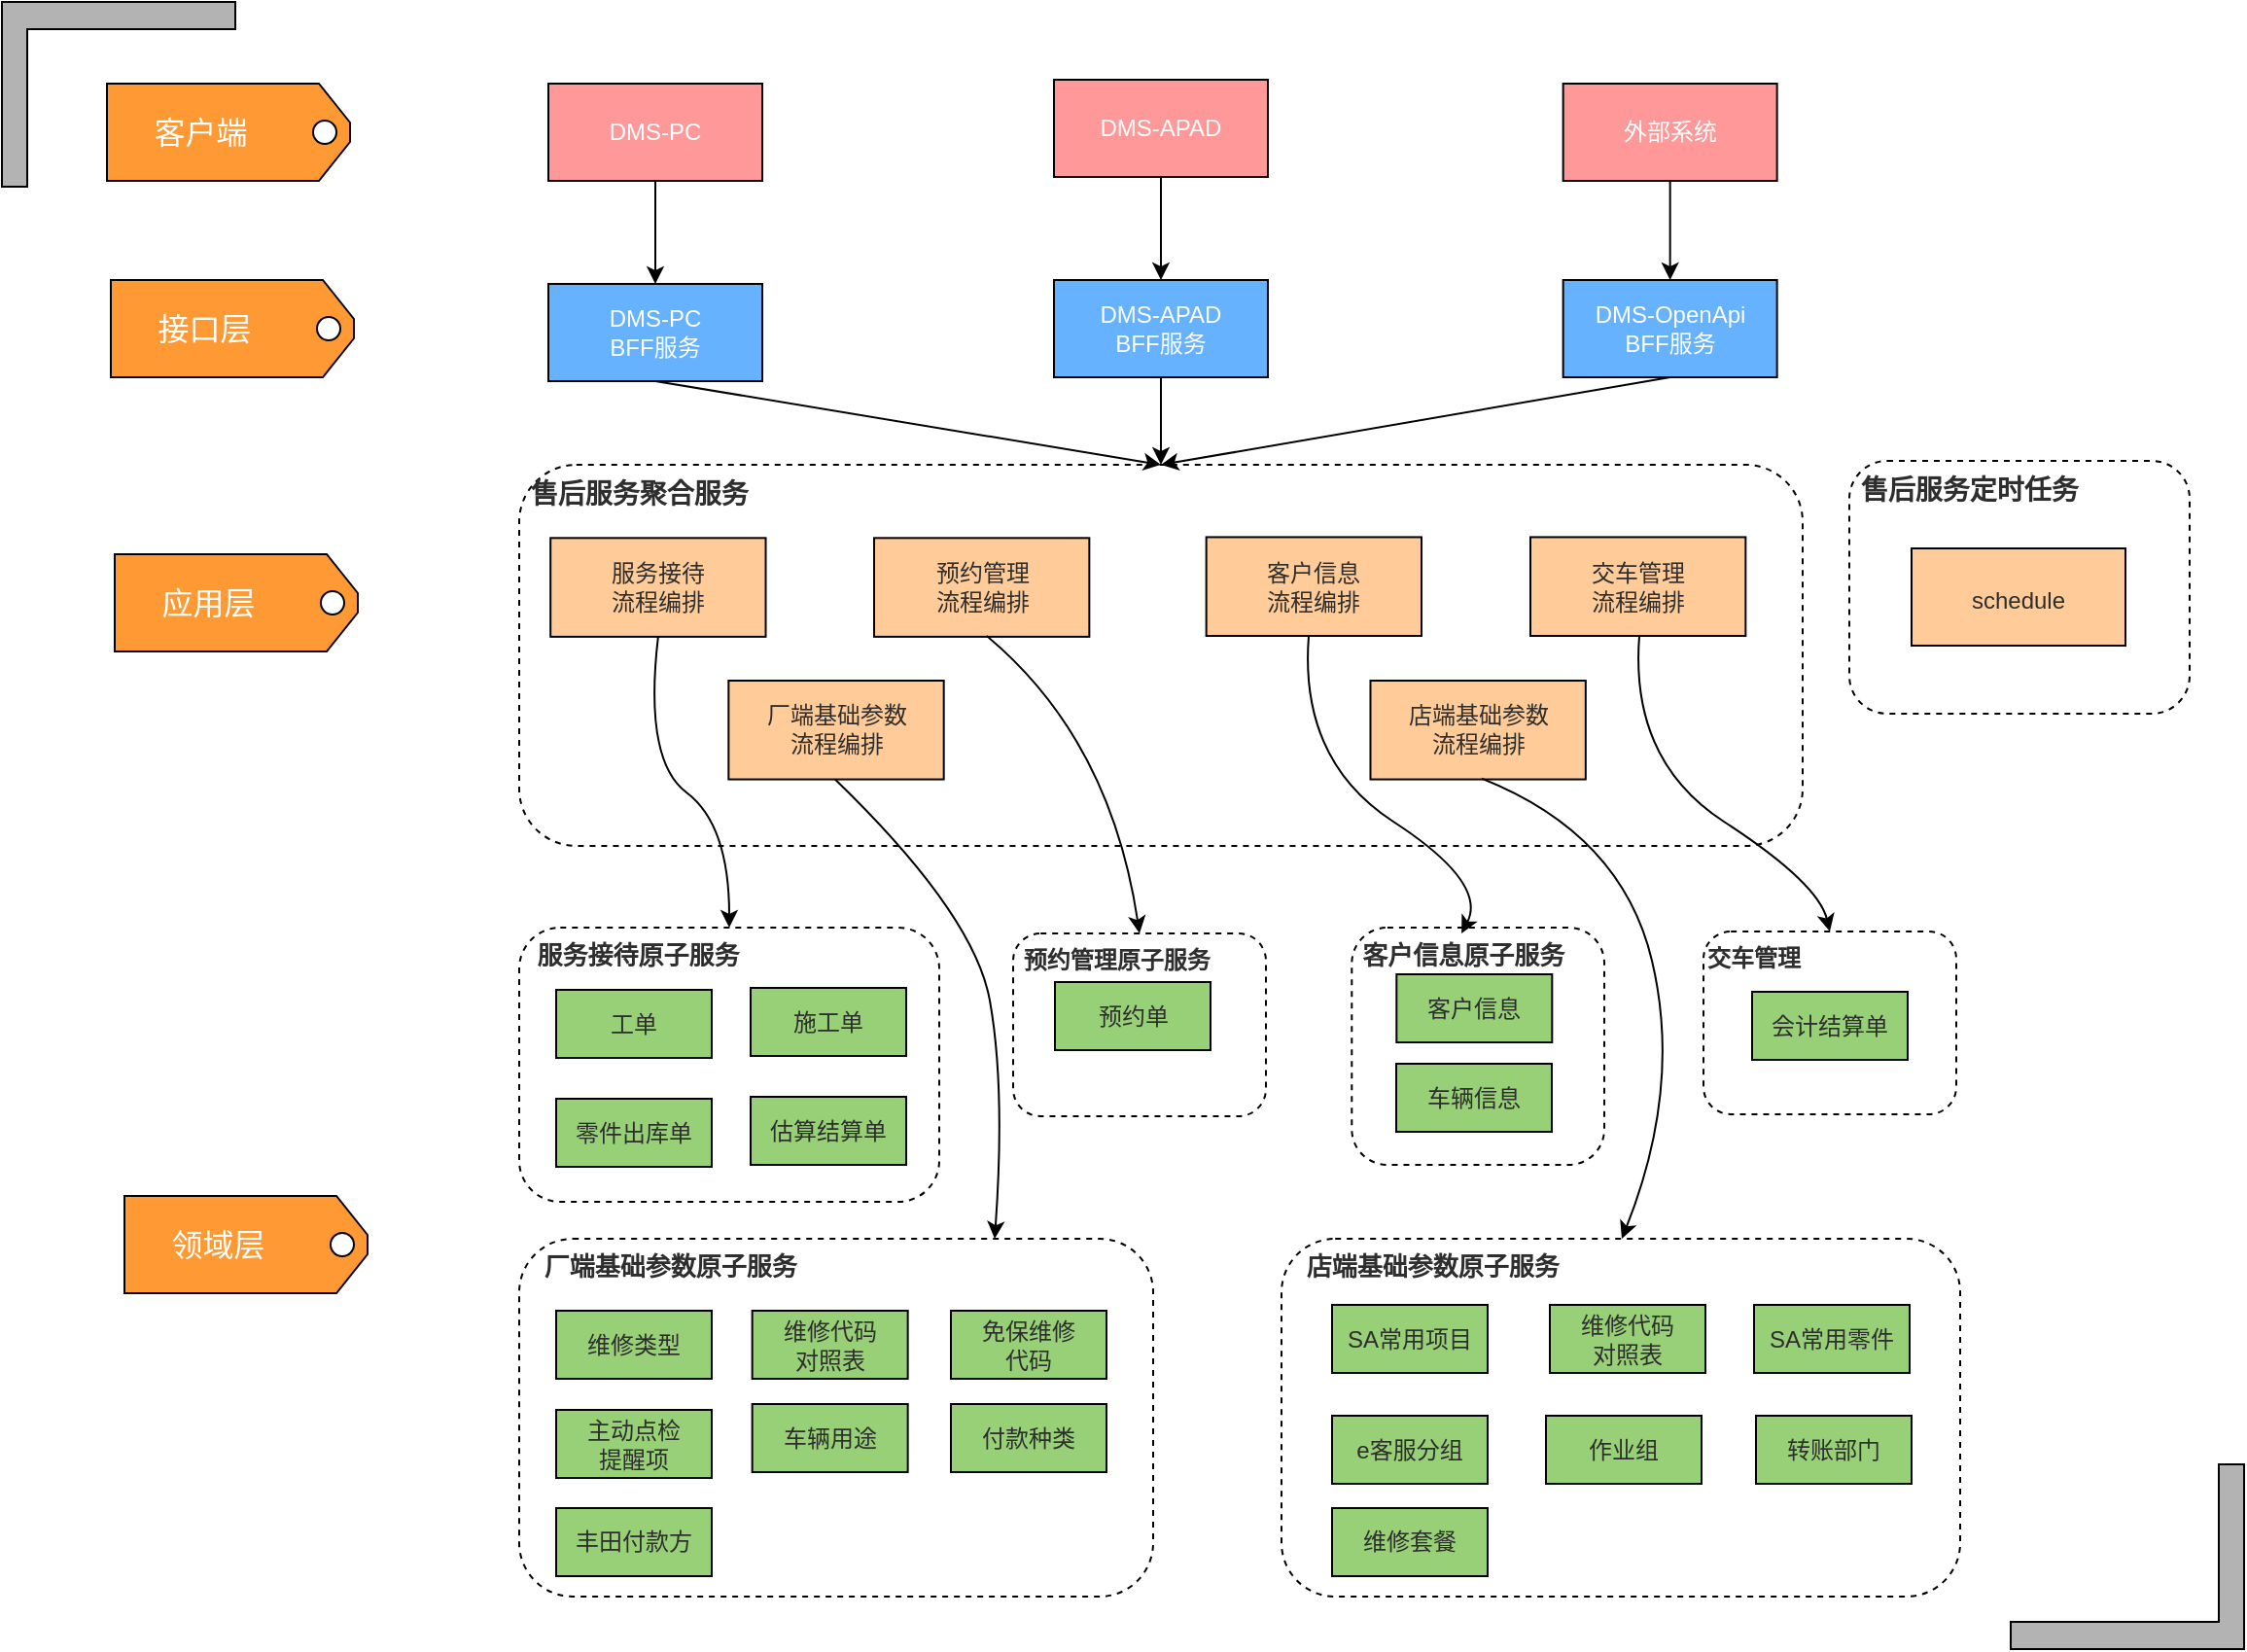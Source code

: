 <mxfile version="16.4.5" type="github">
  <diagram id="rxQ1Elv-ItG-_THpZZtT" name="第 1 页">
    <mxGraphModel dx="1483" dy="766" grid="0" gridSize="10" guides="1" tooltips="1" connect="1" arrows="1" fold="1" page="1" pageScale="1" pageWidth="1169" pageHeight="1654" math="0" shadow="0">
      <root>
        <mxCell id="0" />
        <mxCell id="1" parent="0" />
        <mxCell id="jHMa6xc9n_6trjZNkkyf-11" value="&amp;nbsp;&lt;b&gt;预约管理原子服务&lt;/b&gt;" style="rounded=1;whiteSpace=wrap;html=1;fontSize=12;fontColor=#2E2E2E;fillColor=#FFFFFF;dashed=1;align=left;verticalAlign=top;" vertex="1" parent="1">
          <mxGeometry x="524" y="484" width="130" height="94" as="geometry" />
        </mxCell>
        <mxCell id="jHMa6xc9n_6trjZNkkyf-2" value="&lt;b&gt;&lt;font style=&quot;font-size: 13px&quot;&gt;&lt;font style=&quot;font-size: 13px&quot;&gt;&amp;nbsp;&amp;nbsp; 厂端基础参数&lt;/font&gt;&lt;/font&gt;&lt;font style=&quot;font-size: 13px&quot;&gt;原子服务&lt;/font&gt;&lt;/b&gt;" style="rounded=1;whiteSpace=wrap;html=1;fontSize=12;fontColor=#2E2E2E;fillColor=#FFFFFF;dashed=1;align=left;verticalAlign=top;" vertex="1" parent="1">
          <mxGeometry x="270" y="641" width="326" height="184" as="geometry" />
        </mxCell>
        <mxCell id="i3OPoqDQxN0986Pk2l1O-22" value="&lt;div style=&quot;font-size: 14px&quot; align=&quot;left&quot;&gt;&lt;font style=&quot;font-size: 14px&quot;&gt;&lt;b&gt;&lt;font style=&quot;font-size: 14px&quot; color=&quot;#2E2E2E&quot;&gt;&amp;nbsp;售后服务聚合服务&lt;/font&gt;&lt;/b&gt;&lt;/font&gt;&lt;/div&gt;" style="rounded=1;whiteSpace=wrap;html=1;fontSize=18;fontColor=#FFFFFF;fillColor=#FFFFFF;dashed=1;align=left;horizontal=1;verticalAlign=top;" parent="1" vertex="1">
          <mxGeometry x="270" y="243" width="660" height="196" as="geometry" />
        </mxCell>
        <mxCell id="i3OPoqDQxN0986Pk2l1O-4" style="edgeStyle=orthogonalEdgeStyle;rounded=0;orthogonalLoop=1;jettySize=auto;html=1;exitX=0.5;exitY=0;exitDx=0;exitDy=0;fontSize=18;fontColor=#FFFFFF;startArrow=none;" parent="1" source="i3OPoqDQxN0986Pk2l1O-2" edge="1">
          <mxGeometry relative="1" as="geometry">
            <mxPoint x="173" y="73" as="targetPoint" />
          </mxGeometry>
        </mxCell>
        <mxCell id="i3OPoqDQxN0986Pk2l1O-6" value="" style="group" parent="1" vertex="1" connectable="0">
          <mxGeometry x="58" y="47" width="125" height="50" as="geometry" />
        </mxCell>
        <mxCell id="i3OPoqDQxN0986Pk2l1O-1" value="&lt;div style=&quot;font-size: 16px&quot; align=&quot;left&quot;&gt;&lt;font style=&quot;font-size: 16px&quot; color=&quot;#FFFFFF&quot;&gt;&amp;nbsp;&amp;nbsp;&amp;nbsp;&amp;nbsp; 客户端&lt;/font&gt;&lt;/div&gt;" style="shape=loopLimit;whiteSpace=wrap;html=1;rotation=0;direction=south;fillColor=#FF9933;align=left;" parent="i3OPoqDQxN0986Pk2l1O-6" vertex="1">
          <mxGeometry width="125" height="50" as="geometry" />
        </mxCell>
        <mxCell id="i3OPoqDQxN0986Pk2l1O-2" value="" style="ellipse;whiteSpace=wrap;html=1;aspect=fixed;" parent="i3OPoqDQxN0986Pk2l1O-6" vertex="1">
          <mxGeometry x="106" y="19" width="12" height="12" as="geometry" />
        </mxCell>
        <mxCell id="i3OPoqDQxN0986Pk2l1O-7" value="" style="group" parent="1" vertex="1" connectable="0">
          <mxGeometry x="60" y="148" width="125" height="50" as="geometry" />
        </mxCell>
        <mxCell id="i3OPoqDQxN0986Pk2l1O-8" value="&lt;div style=&quot;font-size: 16px&quot; align=&quot;left&quot;&gt;&lt;font style=&quot;font-size: 16px&quot; color=&quot;#FFFFFF&quot;&gt;&amp;nbsp;&amp;nbsp;&amp;nbsp;&amp;nbsp; 接口层&lt;br&gt;&lt;/font&gt;&lt;/div&gt;" style="shape=loopLimit;whiteSpace=wrap;html=1;rotation=0;direction=south;fillColor=#FF9933;align=left;" parent="i3OPoqDQxN0986Pk2l1O-7" vertex="1">
          <mxGeometry width="125" height="50" as="geometry" />
        </mxCell>
        <mxCell id="i3OPoqDQxN0986Pk2l1O-9" value="" style="ellipse;whiteSpace=wrap;html=1;aspect=fixed;" parent="i3OPoqDQxN0986Pk2l1O-7" vertex="1">
          <mxGeometry x="106" y="19" width="12" height="12" as="geometry" />
        </mxCell>
        <mxCell id="i3OPoqDQxN0986Pk2l1O-10" value="" style="group" parent="1" vertex="1" connectable="0">
          <mxGeometry x="62" y="289" width="125" height="50" as="geometry" />
        </mxCell>
        <mxCell id="i3OPoqDQxN0986Pk2l1O-11" value="&lt;div style=&quot;font-size: 16px&quot; align=&quot;left&quot;&gt;&lt;font style=&quot;font-size: 16px&quot; color=&quot;#FFFFFF&quot;&gt;&amp;nbsp;&amp;nbsp;&amp;nbsp;&amp;nbsp; 应用层&lt;br&gt;&lt;/font&gt;&lt;/div&gt;" style="shape=loopLimit;whiteSpace=wrap;html=1;rotation=0;direction=south;fillColor=#FF9933;align=left;" parent="i3OPoqDQxN0986Pk2l1O-10" vertex="1">
          <mxGeometry width="125" height="50" as="geometry" />
        </mxCell>
        <mxCell id="i3OPoqDQxN0986Pk2l1O-12" value="" style="ellipse;whiteSpace=wrap;html=1;aspect=fixed;" parent="i3OPoqDQxN0986Pk2l1O-10" vertex="1">
          <mxGeometry x="106" y="19" width="12" height="12" as="geometry" />
        </mxCell>
        <mxCell id="i3OPoqDQxN0986Pk2l1O-14" value="" style="group" parent="1" vertex="1" connectable="0">
          <mxGeometry x="67" y="619" width="125" height="50" as="geometry" />
        </mxCell>
        <mxCell id="i3OPoqDQxN0986Pk2l1O-15" value="&lt;div style=&quot;font-size: 16px&quot; align=&quot;left&quot;&gt;&lt;font style=&quot;font-size: 16px&quot; color=&quot;#FFFFFF&quot;&gt;&amp;nbsp;&amp;nbsp;&amp;nbsp;&amp;nbsp; 领域层&lt;br&gt;&lt;/font&gt;&lt;/div&gt;" style="shape=loopLimit;whiteSpace=wrap;html=1;rotation=0;direction=south;fillColor=#FF9933;align=left;" parent="i3OPoqDQxN0986Pk2l1O-14" vertex="1">
          <mxGeometry width="125" height="50" as="geometry" />
        </mxCell>
        <mxCell id="i3OPoqDQxN0986Pk2l1O-16" value="" style="ellipse;whiteSpace=wrap;html=1;aspect=fixed;" parent="i3OPoqDQxN0986Pk2l1O-14" vertex="1">
          <mxGeometry x="106" y="19" width="12" height="12" as="geometry" />
        </mxCell>
        <mxCell id="i3OPoqDQxN0986Pk2l1O-45" style="edgeStyle=orthogonalEdgeStyle;rounded=0;orthogonalLoop=1;jettySize=auto;html=1;exitX=0.5;exitY=1;exitDx=0;exitDy=0;fontSize=12;fontColor=#2E2E2E;" parent="1" source="i3OPoqDQxN0986Pk2l1O-17" target="i3OPoqDQxN0986Pk2l1O-21" edge="1">
          <mxGeometry relative="1" as="geometry" />
        </mxCell>
        <mxCell id="i3OPoqDQxN0986Pk2l1O-17" value="&lt;font style=&quot;font-size: 12px;&quot;&gt;DMS-PC&lt;/font&gt;" style="rounded=0;whiteSpace=wrap;html=1;fontSize=12;fontColor=#FFFFFF;fillColor=#FF9999;" parent="1" vertex="1">
          <mxGeometry x="285" y="47" width="110" height="50" as="geometry" />
        </mxCell>
        <mxCell id="i3OPoqDQxN0986Pk2l1O-21" value="&lt;div style=&quot;font-size: 12px&quot;&gt;&lt;font style=&quot;font-size: 12px&quot;&gt;DMS-PC&lt;/font&gt;&lt;/div&gt;&lt;div style=&quot;font-size: 12px&quot;&gt;&lt;font style=&quot;font-size: 12px&quot;&gt;BFF服务&lt;/font&gt;&lt;/div&gt;" style="rounded=0;whiteSpace=wrap;html=1;fontSize=12;fontColor=#FFFFFF;fillColor=#66B2FF;" parent="1" vertex="1">
          <mxGeometry x="285" y="150" width="110" height="50" as="geometry" />
        </mxCell>
        <mxCell id="i3OPoqDQxN0986Pk2l1O-46" style="edgeStyle=orthogonalEdgeStyle;rounded=0;orthogonalLoop=1;jettySize=auto;html=1;exitX=0.5;exitY=1;exitDx=0;exitDy=0;fontSize=12;fontColor=#2E2E2E;" parent="1" edge="1">
          <mxGeometry relative="1" as="geometry">
            <mxPoint x="485" y="97" as="sourcePoint" />
          </mxGeometry>
        </mxCell>
        <mxCell id="i3OPoqDQxN0986Pk2l1O-52" style="edgeStyle=orthogonalEdgeStyle;rounded=0;orthogonalLoop=1;jettySize=auto;html=1;exitX=0.5;exitY=1;exitDx=0;exitDy=0;entryX=0.5;entryY=0;entryDx=0;entryDy=0;fontSize=12;fontColor=#2E2E2E;" parent="1" source="i3OPoqDQxN0986Pk2l1O-30" target="i3OPoqDQxN0986Pk2l1O-32" edge="1">
          <mxGeometry relative="1" as="geometry" />
        </mxCell>
        <mxCell id="i3OPoqDQxN0986Pk2l1O-30" value="&lt;font style=&quot;font-size: 12px;&quot;&gt;外部系统&lt;/font&gt;" style="rounded=0;whiteSpace=wrap;html=1;fontSize=12;fontColor=#FFFFFF;fillColor=#FF9999;" parent="1" vertex="1">
          <mxGeometry x="806.83" y="47" width="110" height="50" as="geometry" />
        </mxCell>
        <mxCell id="i3OPoqDQxN0986Pk2l1O-32" value="&lt;div style=&quot;font-size: 12px&quot;&gt;&lt;font style=&quot;font-size: 12px&quot;&gt;DMS-OpenApi&lt;/font&gt;&lt;/div&gt;&lt;div style=&quot;font-size: 12px&quot;&gt;&lt;font style=&quot;font-size: 12px&quot;&gt;BFF服务&lt;/font&gt;&lt;/div&gt;" style="rounded=0;whiteSpace=wrap;html=1;fontSize=12;fontColor=#FFFFFF;fillColor=#66B2FF;" parent="1" vertex="1">
          <mxGeometry x="806.83" y="148" width="110" height="50" as="geometry" />
        </mxCell>
        <mxCell id="i3OPoqDQxN0986Pk2l1O-33" value="&lt;div style=&quot;font-size: 14px&quot; align=&quot;left&quot;&gt;&lt;font style=&quot;font-size: 14px&quot;&gt;&lt;b&gt;&lt;font style=&quot;font-size: 14px&quot; color=&quot;#2E2E2E&quot;&gt;&amp;nbsp;&lt;/font&gt;&lt;/b&gt;&lt;/font&gt;&lt;font style=&quot;font-size: 14px&quot;&gt;&lt;b&gt;&lt;font style=&quot;font-size: 14px&quot; color=&quot;#2E2E2E&quot;&gt;&lt;font style=&quot;font-size: 14px&quot;&gt;&lt;b&gt;&lt;font style=&quot;font-size: 14px&quot; color=&quot;#2E2E2E&quot;&gt;售后服务&lt;/font&gt;&lt;/b&gt;&lt;/font&gt;定时任务&lt;/font&gt;&lt;/b&gt;&lt;/font&gt;&lt;/div&gt;" style="rounded=1;whiteSpace=wrap;html=1;fontSize=18;fontColor=#FFFFFF;fillColor=#FFFFFF;dashed=1;align=left;horizontal=1;verticalAlign=top;" parent="1" vertex="1">
          <mxGeometry x="954" y="241" width="175" height="130" as="geometry" />
        </mxCell>
        <mxCell id="i3OPoqDQxN0986Pk2l1O-34" value="&lt;font style=&quot;font-size: 12px&quot;&gt;schedule&lt;/font&gt;" style="rounded=0;whiteSpace=wrap;html=1;fontSize=16;fontColor=#2E2E2E;fillColor=#FFCC99;" parent="1" vertex="1">
          <mxGeometry x="986" y="286" width="110" height="50" as="geometry" />
        </mxCell>
        <mxCell id="i3OPoqDQxN0986Pk2l1O-56" value="" style="endArrow=classic;html=1;rounded=0;fontSize=12;fontColor=#2E2E2E;exitX=0.5;exitY=1;exitDx=0;exitDy=0;entryX=0.5;entryY=0;entryDx=0;entryDy=0;" parent="1" source="i3OPoqDQxN0986Pk2l1O-21" target="i3OPoqDQxN0986Pk2l1O-22" edge="1">
          <mxGeometry width="50" height="50" relative="1" as="geometry">
            <mxPoint x="429" y="301" as="sourcePoint" />
            <mxPoint x="479" y="251" as="targetPoint" />
          </mxGeometry>
        </mxCell>
        <mxCell id="i3OPoqDQxN0986Pk2l1O-59" value="" style="endArrow=classic;html=1;rounded=0;fontSize=12;fontColor=#2E2E2E;exitX=0.5;exitY=1;exitDx=0;exitDy=0;entryX=0.488;entryY=0;entryDx=0;entryDy=0;entryPerimeter=0;" parent="1" source="i3OPoqDQxN0986Pk2l1O-32" edge="1">
          <mxGeometry width="50" height="50" relative="1" as="geometry">
            <mxPoint x="437" y="301" as="sourcePoint" />
            <mxPoint x="600.08" y="243" as="targetPoint" />
          </mxGeometry>
        </mxCell>
        <mxCell id="i3OPoqDQxN0986Pk2l1O-62" value="&lt;b&gt;&lt;font style=&quot;font-size: 13px&quot;&gt;&lt;font style=&quot;font-size: 13px&quot;&gt;&amp;nbsp;&amp;nbsp; 店端基础参数&lt;/font&gt;&lt;/font&gt;&lt;font style=&quot;font-size: 13px&quot;&gt;原子服务&lt;/font&gt;&lt;/b&gt;" style="rounded=1;whiteSpace=wrap;html=1;fontSize=12;fontColor=#2E2E2E;fillColor=#FFFFFF;dashed=1;align=left;verticalAlign=top;" parent="1" vertex="1">
          <mxGeometry x="662" y="641" width="349" height="184" as="geometry" />
        </mxCell>
        <mxCell id="i3OPoqDQxN0986Pk2l1O-63" value="&lt;div&gt;主动点检&lt;/div&gt;&lt;div&gt;提醒项&lt;/div&gt;" style="rounded=0;whiteSpace=wrap;html=1;fontSize=12;fontColor=#2E2E2E;fillColor=#97D077;" parent="1" vertex="1">
          <mxGeometry x="289" y="729" width="80" height="35" as="geometry" />
        </mxCell>
        <mxCell id="i3OPoqDQxN0986Pk2l1O-64" value="作业组" style="rounded=0;whiteSpace=wrap;html=1;fontSize=12;fontColor=#2E2E2E;fillColor=#97D077;" parent="1" vertex="1">
          <mxGeometry x="798" y="732" width="80" height="35" as="geometry" />
        </mxCell>
        <mxCell id="i3OPoqDQxN0986Pk2l1O-72" value="&lt;b&gt;交车管理&lt;/b&gt;" style="rounded=1;whiteSpace=wrap;html=1;fontSize=12;fontColor=#2E2E2E;fillColor=#FFFFFF;dashed=1;align=left;verticalAlign=top;" parent="1" vertex="1">
          <mxGeometry x="879" y="483" width="130" height="94" as="geometry" />
        </mxCell>
        <mxCell id="i3OPoqDQxN0986Pk2l1O-74" value="维修类型" style="rounded=0;whiteSpace=wrap;html=1;fontSize=12;fontColor=#2E2E2E;fillColor=#97D077;" parent="1" vertex="1">
          <mxGeometry x="289" y="678" width="80" height="35" as="geometry" />
        </mxCell>
        <mxCell id="i3OPoqDQxN0986Pk2l1O-75" value="SA常用零件" style="rounded=0;whiteSpace=wrap;html=1;fontSize=12;fontColor=#2E2E2E;fillColor=#97D077;" parent="1" vertex="1">
          <mxGeometry x="905" y="675" width="80" height="35" as="geometry" />
        </mxCell>
        <mxCell id="i3OPoqDQxN0986Pk2l1O-76" value="会计结算单" style="rounded=0;whiteSpace=wrap;html=1;fontSize=12;fontColor=#2E2E2E;fillColor=#97D077;" parent="1" vertex="1">
          <mxGeometry x="904" y="514" width="80" height="35" as="geometry" />
        </mxCell>
        <mxCell id="i3OPoqDQxN0986Pk2l1O-77" value="&lt;font style=&quot;font-size: 13px&quot;&gt;&lt;b&gt;&amp;nbsp; 服务接待原子服务&lt;/b&gt;&lt;/font&gt;" style="rounded=1;whiteSpace=wrap;html=1;fontSize=12;fontColor=#2E2E2E;fillColor=#FFFFFF;dashed=1;align=left;verticalAlign=top;" parent="1" vertex="1">
          <mxGeometry x="270" y="481" width="216" height="141" as="geometry" />
        </mxCell>
        <mxCell id="i3OPoqDQxN0986Pk2l1O-78" value="预约单" style="rounded=0;whiteSpace=wrap;html=1;fontSize=12;fontColor=#2E2E2E;fillColor=#97D077;" parent="1" vertex="1">
          <mxGeometry x="545.5" y="509" width="80" height="35" as="geometry" />
        </mxCell>
        <mxCell id="i3OPoqDQxN0986Pk2l1O-80" value="工单" style="rounded=0;whiteSpace=wrap;html=1;fontSize=12;fontColor=#2E2E2E;fillColor=#97D077;" parent="1" vertex="1">
          <mxGeometry x="289.0" y="513" width="80" height="35" as="geometry" />
        </mxCell>
        <mxCell id="i3OPoqDQxN0986Pk2l1O-24" value="服务接待&lt;br style=&quot;font-size: 12px&quot;&gt;&lt;div style=&quot;font-size: 12px&quot;&gt;&lt;font style=&quot;font-size: 12px&quot;&gt;流程编排&lt;br style=&quot;font-size: 12px&quot;&gt;&lt;/font&gt;&lt;/div&gt;" style="rounded=0;whiteSpace=wrap;html=1;fontSize=12;fontColor=#2E2E2E;fillColor=#FFCC99;" parent="1" vertex="1">
          <mxGeometry x="286.098" y="280.656" width="110.671" height="50.781" as="geometry" />
        </mxCell>
        <mxCell id="i3OPoqDQxN0986Pk2l1O-25" value="预约管理&lt;br&gt;&lt;div style=&quot;font-size: 12px&quot;&gt;&lt;font style=&quot;font-size: 12px&quot;&gt;流程编排&lt;/font&gt;&lt;br style=&quot;font-size: 12px&quot;&gt;&lt;/div&gt;" style="rounded=0;whiteSpace=wrap;html=1;fontSize=12;fontColor=#2E2E2E;fillColor=#FFCC99;" parent="1" vertex="1">
          <mxGeometry x="452.504" y="280.656" width="110.671" height="50.781" as="geometry" />
        </mxCell>
        <mxCell id="i3OPoqDQxN0986Pk2l1O-26" value="&lt;div style=&quot;font-size: 12px&quot;&gt;&lt;font style=&quot;font-size: 12px&quot;&gt;客户信息&lt;/font&gt;&lt;/div&gt;&lt;div style=&quot;font-size: 12px&quot;&gt;&lt;font style=&quot;font-size: 12px&quot;&gt;流程编排&lt;/font&gt;&lt;/div&gt;" style="rounded=0;whiteSpace=wrap;html=1;fontSize=12;fontColor=#2E2E2E;fillColor=#FFCC99;" parent="1" vertex="1">
          <mxGeometry x="623.331" y="280.216" width="110.671" height="50.781" as="geometry" />
        </mxCell>
        <mxCell id="i3OPoqDQxN0986Pk2l1O-28" value="交车管理&lt;br&gt;&lt;div style=&quot;font-size: 12px&quot;&gt;&lt;font style=&quot;font-size: 12px&quot;&gt;流程编排&lt;/font&gt;&lt;/div&gt;" style="rounded=0;whiteSpace=wrap;html=1;fontSize=12;fontColor=#2E2E2E;fillColor=#FFCC99;" parent="1" vertex="1">
          <mxGeometry x="790.004" y="280.216" width="110.671" height="50.781" as="geometry" />
        </mxCell>
        <mxCell id="i3OPoqDQxN0986Pk2l1O-98" value="" style="shape=corner;whiteSpace=wrap;html=1;fontSize=12;fontColor=#2E2E2E;fillColor=#B3B3B3;dx=13;dy=14;" parent="1" vertex="1">
          <mxGeometry x="4" y="5" width="120" height="95" as="geometry" />
        </mxCell>
        <mxCell id="i3OPoqDQxN0986Pk2l1O-99" value="" style="shape=corner;whiteSpace=wrap;html=1;fontSize=12;fontColor=#2E2E2E;fillColor=#B3B3B3;dx=13;dy=14;rotation=-180;" parent="1" vertex="1">
          <mxGeometry x="1037" y="757" width="120" height="95" as="geometry" />
        </mxCell>
        <mxCell id="-a9_Qz3bq9H2a8sFKD40-7" value="&lt;div&gt;维修代码&lt;/div&gt;&lt;div&gt;对照表&lt;/div&gt;" style="rounded=0;whiteSpace=wrap;html=1;fontSize=12;fontColor=#2E2E2E;fillColor=#97D077;" parent="1" vertex="1">
          <mxGeometry x="800" y="675" width="80" height="35" as="geometry" />
        </mxCell>
        <mxCell id="-a9_Qz3bq9H2a8sFKD40-8" value="SA常用项目" style="rounded=0;whiteSpace=wrap;html=1;fontSize=12;fontColor=#2E2E2E;fillColor=#97D077;" parent="1" vertex="1">
          <mxGeometry x="688" y="675" width="80" height="35" as="geometry" />
        </mxCell>
        <mxCell id="-a9_Qz3bq9H2a8sFKD40-14" value="付款种类" style="rounded=0;whiteSpace=wrap;html=1;fontSize=12;fontColor=#2E2E2E;fillColor=#97D077;" parent="1" vertex="1">
          <mxGeometry x="492" y="726" width="80" height="35" as="geometry" />
        </mxCell>
        <mxCell id="-a9_Qz3bq9H2a8sFKD40-15" value="&lt;div&gt;免保维修&lt;/div&gt;&lt;div&gt;代码&lt;/div&gt;" style="rounded=0;whiteSpace=wrap;html=1;fontSize=12;fontColor=#2E2E2E;fillColor=#97D077;" parent="1" vertex="1">
          <mxGeometry x="492" y="678" width="80" height="35" as="geometry" />
        </mxCell>
        <mxCell id="-a9_Qz3bq9H2a8sFKD40-16" value="e客服分组" style="rounded=0;whiteSpace=wrap;html=1;fontSize=12;fontColor=#2E2E2E;fillColor=#97D077;" parent="1" vertex="1">
          <mxGeometry x="688" y="732" width="80" height="35" as="geometry" />
        </mxCell>
        <mxCell id="-a9_Qz3bq9H2a8sFKD40-17" value="&lt;font style=&quot;font-size: 13px&quot;&gt;&lt;b&gt;&amp;nbsp;客户信息原子服务&lt;/b&gt;&lt;/font&gt;" style="rounded=1;whiteSpace=wrap;html=1;fontSize=12;fontColor=#2E2E2E;fillColor=#FFFFFF;dashed=1;align=left;verticalAlign=top;" parent="1" vertex="1">
          <mxGeometry x="698.16" y="481" width="129.84" height="122" as="geometry" />
        </mxCell>
        <mxCell id="-a9_Qz3bq9H2a8sFKD40-18" value="施工单" style="rounded=0;whiteSpace=wrap;html=1;fontSize=12;fontColor=#2E2E2E;fillColor=#97D077;" parent="1" vertex="1">
          <mxGeometry x="389.0" y="512" width="80" height="35" as="geometry" />
        </mxCell>
        <mxCell id="s9HHMkbHFHmXN_6QrmUK-11" style="edgeStyle=orthogonalEdgeStyle;rounded=0;orthogonalLoop=1;jettySize=auto;html=1;exitX=0.5;exitY=1;exitDx=0;exitDy=0;entryX=0.5;entryY=0;entryDx=0;entryDy=0;" parent="1" source="s9HHMkbHFHmXN_6QrmUK-8" target="s9HHMkbHFHmXN_6QrmUK-9" edge="1">
          <mxGeometry relative="1" as="geometry" />
        </mxCell>
        <mxCell id="s9HHMkbHFHmXN_6QrmUK-8" value="&lt;font style=&quot;font-size: 12px&quot;&gt;DMS-APAD&lt;/font&gt;" style="rounded=0;whiteSpace=wrap;html=1;fontSize=12;fontColor=#FFFFFF;fillColor=#FF9999;" parent="1" vertex="1">
          <mxGeometry x="545" y="45" width="110" height="50" as="geometry" />
        </mxCell>
        <mxCell id="s9HHMkbHFHmXN_6QrmUK-12" style="edgeStyle=orthogonalEdgeStyle;rounded=0;orthogonalLoop=1;jettySize=auto;html=1;exitX=0.5;exitY=1;exitDx=0;exitDy=0;" parent="1" source="s9HHMkbHFHmXN_6QrmUK-9" target="i3OPoqDQxN0986Pk2l1O-22" edge="1">
          <mxGeometry relative="1" as="geometry" />
        </mxCell>
        <mxCell id="s9HHMkbHFHmXN_6QrmUK-9" value="&lt;div style=&quot;font-size: 12px&quot;&gt;&lt;font style=&quot;font-size: 12px&quot;&gt;DMS-APAD&lt;/font&gt;&lt;/div&gt;&lt;div style=&quot;font-size: 12px&quot;&gt;&lt;font style=&quot;font-size: 12px&quot;&gt;BFF服务&lt;/font&gt;&lt;/div&gt;" style="rounded=0;whiteSpace=wrap;html=1;fontSize=12;fontColor=#FFFFFF;fillColor=#66B2FF;" parent="1" vertex="1">
          <mxGeometry x="545" y="148" width="110" height="50" as="geometry" />
        </mxCell>
        <mxCell id="s9HHMkbHFHmXN_6QrmUK-16" value="维修套餐" style="rounded=0;whiteSpace=wrap;html=1;fontSize=12;fontColor=#2E2E2E;fillColor=#97D077;" parent="1" vertex="1">
          <mxGeometry x="688" y="779.5" width="80" height="35" as="geometry" />
        </mxCell>
        <mxCell id="s9HHMkbHFHmXN_6QrmUK-21" value="客户信息" style="rounded=0;whiteSpace=wrap;html=1;fontSize=12;fontColor=#2E2E2E;fillColor=#97D077;" parent="1" vertex="1">
          <mxGeometry x="721.16" y="505" width="80" height="35" as="geometry" />
        </mxCell>
        <mxCell id="9plaYg8qMZ9sbKhotWY8-1" value="&lt;div&gt;维修代码&lt;/div&gt;&lt;div&gt;对照表&lt;/div&gt;" style="rounded=0;whiteSpace=wrap;html=1;fontSize=12;fontColor=#2E2E2E;fillColor=#97D077;" parent="1" vertex="1">
          <mxGeometry x="389.83" y="678" width="80" height="35" as="geometry" />
        </mxCell>
        <mxCell id="9plaYg8qMZ9sbKhotWY8-4" value="转账部门" style="rounded=0;whiteSpace=wrap;html=1;fontSize=12;fontColor=#2E2E2E;fillColor=#97D077;" parent="1" vertex="1">
          <mxGeometry x="906" y="732" width="80" height="35" as="geometry" />
        </mxCell>
        <mxCell id="jHMa6xc9n_6trjZNkkyf-4" value="车辆用途" style="rounded=0;whiteSpace=wrap;html=1;fontSize=12;fontColor=#2E2E2E;fillColor=#97D077;" vertex="1" parent="1">
          <mxGeometry x="389.83" y="726" width="80" height="35" as="geometry" />
        </mxCell>
        <mxCell id="jHMa6xc9n_6trjZNkkyf-6" value="丰田付款方" style="rounded=0;whiteSpace=wrap;html=1;fontSize=12;fontColor=#2E2E2E;fillColor=#97D077;" vertex="1" parent="1">
          <mxGeometry x="289.0" y="779.5" width="80" height="35" as="geometry" />
        </mxCell>
        <mxCell id="jHMa6xc9n_6trjZNkkyf-7" value="零件出库单" style="rounded=0;whiteSpace=wrap;html=1;fontSize=12;fontColor=#2E2E2E;fillColor=#97D077;" vertex="1" parent="1">
          <mxGeometry x="289.0" y="569" width="80" height="35" as="geometry" />
        </mxCell>
        <mxCell id="jHMa6xc9n_6trjZNkkyf-8" value="估算结算单" style="rounded=0;whiteSpace=wrap;html=1;fontSize=12;fontColor=#2E2E2E;fillColor=#97D077;" vertex="1" parent="1">
          <mxGeometry x="389.0" y="568" width="80" height="35" as="geometry" />
        </mxCell>
        <mxCell id="jHMa6xc9n_6trjZNkkyf-10" value="车辆信息" style="rounded=0;whiteSpace=wrap;html=1;fontSize=12;fontColor=#2E2E2E;fillColor=#97D077;" vertex="1" parent="1">
          <mxGeometry x="721" y="551" width="80" height="35" as="geometry" />
        </mxCell>
        <mxCell id="jHMa6xc9n_6trjZNkkyf-17" value="厂端基础参数&lt;br style=&quot;font-size: 12px&quot;&gt;&lt;div style=&quot;font-size: 12px&quot;&gt;&lt;font style=&quot;font-size: 12px&quot;&gt;流程编排&lt;br style=&quot;font-size: 12px&quot;&gt;&lt;/font&gt;&lt;/div&gt;" style="rounded=0;whiteSpace=wrap;html=1;fontSize=12;fontColor=#2E2E2E;fillColor=#FFCC99;" vertex="1" parent="1">
          <mxGeometry x="377.668" y="353.996" width="110.671" height="50.781" as="geometry" />
        </mxCell>
        <mxCell id="jHMa6xc9n_6trjZNkkyf-18" value="店端基础参数&lt;br&gt;&lt;div style=&quot;font-size: 12px&quot;&gt;&lt;font style=&quot;font-size: 12px&quot;&gt;流程编排&lt;/font&gt;&lt;br style=&quot;font-size: 12px&quot;&gt;&lt;/div&gt;" style="rounded=0;whiteSpace=wrap;html=1;fontSize=12;fontColor=#2E2E2E;fillColor=#FFCC99;" vertex="1" parent="1">
          <mxGeometry x="707.744" y="353.996" width="110.671" height="50.781" as="geometry" />
        </mxCell>
        <mxCell id="jHMa6xc9n_6trjZNkkyf-21" value="" style="curved=1;endArrow=classic;html=1;rounded=0;exitX=0.5;exitY=1;exitDx=0;exitDy=0;" edge="1" parent="1" source="i3OPoqDQxN0986Pk2l1O-24" target="i3OPoqDQxN0986Pk2l1O-77">
          <mxGeometry width="50" height="50" relative="1" as="geometry">
            <mxPoint x="355" y="369" as="sourcePoint" />
            <mxPoint x="305" y="419" as="targetPoint" />
            <Array as="points">
              <mxPoint x="334" y="395" />
              <mxPoint x="378" y="428" />
            </Array>
          </mxGeometry>
        </mxCell>
        <mxCell id="jHMa6xc9n_6trjZNkkyf-22" value="" style="curved=1;endArrow=classic;html=1;rounded=0;exitX=0.5;exitY=1;exitDx=0;exitDy=0;entryX=0.5;entryY=0;entryDx=0;entryDy=0;" edge="1" parent="1" target="jHMa6xc9n_6trjZNkkyf-11">
          <mxGeometry width="50" height="50" relative="1" as="geometry">
            <mxPoint x="510.433" y="330.998" as="sourcePoint" />
            <mxPoint x="534.762" y="480.56" as="targetPoint" />
            <Array as="points">
              <mxPoint x="574" y="384" />
            </Array>
          </mxGeometry>
        </mxCell>
        <mxCell id="jHMa6xc9n_6trjZNkkyf-23" value="" style="curved=1;endArrow=classic;html=1;rounded=0;exitX=0.5;exitY=1;exitDx=0;exitDy=0;entryX=0.5;entryY=0;entryDx=0;entryDy=0;" edge="1" parent="1">
          <mxGeometry width="50" height="50" relative="1" as="geometry">
            <mxPoint x="676.003" y="330.997" as="sourcePoint" />
            <mxPoint x="754.57" y="484" as="targetPoint" />
            <Array as="points">
              <mxPoint x="671" y="395" />
              <mxPoint x="768" y="458" />
            </Array>
          </mxGeometry>
        </mxCell>
        <mxCell id="jHMa6xc9n_6trjZNkkyf-24" value="" style="curved=1;endArrow=classic;html=1;rounded=0;exitX=0.5;exitY=1;exitDx=0;exitDy=0;entryX=0.5;entryY=0;entryDx=0;entryDy=0;" edge="1" parent="1" target="i3OPoqDQxN0986Pk2l1O-72">
          <mxGeometry width="50" height="50" relative="1" as="geometry">
            <mxPoint x="846.003" y="330.997" as="sourcePoint" />
            <mxPoint x="924.57" y="484" as="targetPoint" />
            <Array as="points">
              <mxPoint x="841" y="395" />
              <mxPoint x="938" y="458" />
            </Array>
          </mxGeometry>
        </mxCell>
        <mxCell id="jHMa6xc9n_6trjZNkkyf-25" value="" style="curved=1;endArrow=classic;html=1;rounded=0;exitX=0.5;exitY=1;exitDx=0;exitDy=0;entryX=0.75;entryY=0;entryDx=0;entryDy=0;" edge="1" parent="1" target="jHMa6xc9n_6trjZNkkyf-2">
          <mxGeometry width="50" height="50" relative="1" as="geometry">
            <mxPoint x="432.433" y="404.778" as="sourcePoint" />
            <mxPoint x="469.0" y="554.34" as="targetPoint" />
            <Array as="points">
              <mxPoint x="504" y="474" />
              <mxPoint x="520" y="563" />
            </Array>
          </mxGeometry>
        </mxCell>
        <mxCell id="jHMa6xc9n_6trjZNkkyf-26" value="" style="curved=1;endArrow=classic;html=1;rounded=0;exitX=0.5;exitY=1;exitDx=0;exitDy=0;" edge="1" parent="1">
          <mxGeometry width="50" height="50" relative="1" as="geometry">
            <mxPoint x="765.003" y="404.388" as="sourcePoint" />
            <mxPoint x="837" y="641" as="targetPoint" />
            <Array as="points">
              <mxPoint x="837" y="433" />
              <mxPoint x="868" y="563" />
            </Array>
          </mxGeometry>
        </mxCell>
      </root>
    </mxGraphModel>
  </diagram>
</mxfile>
